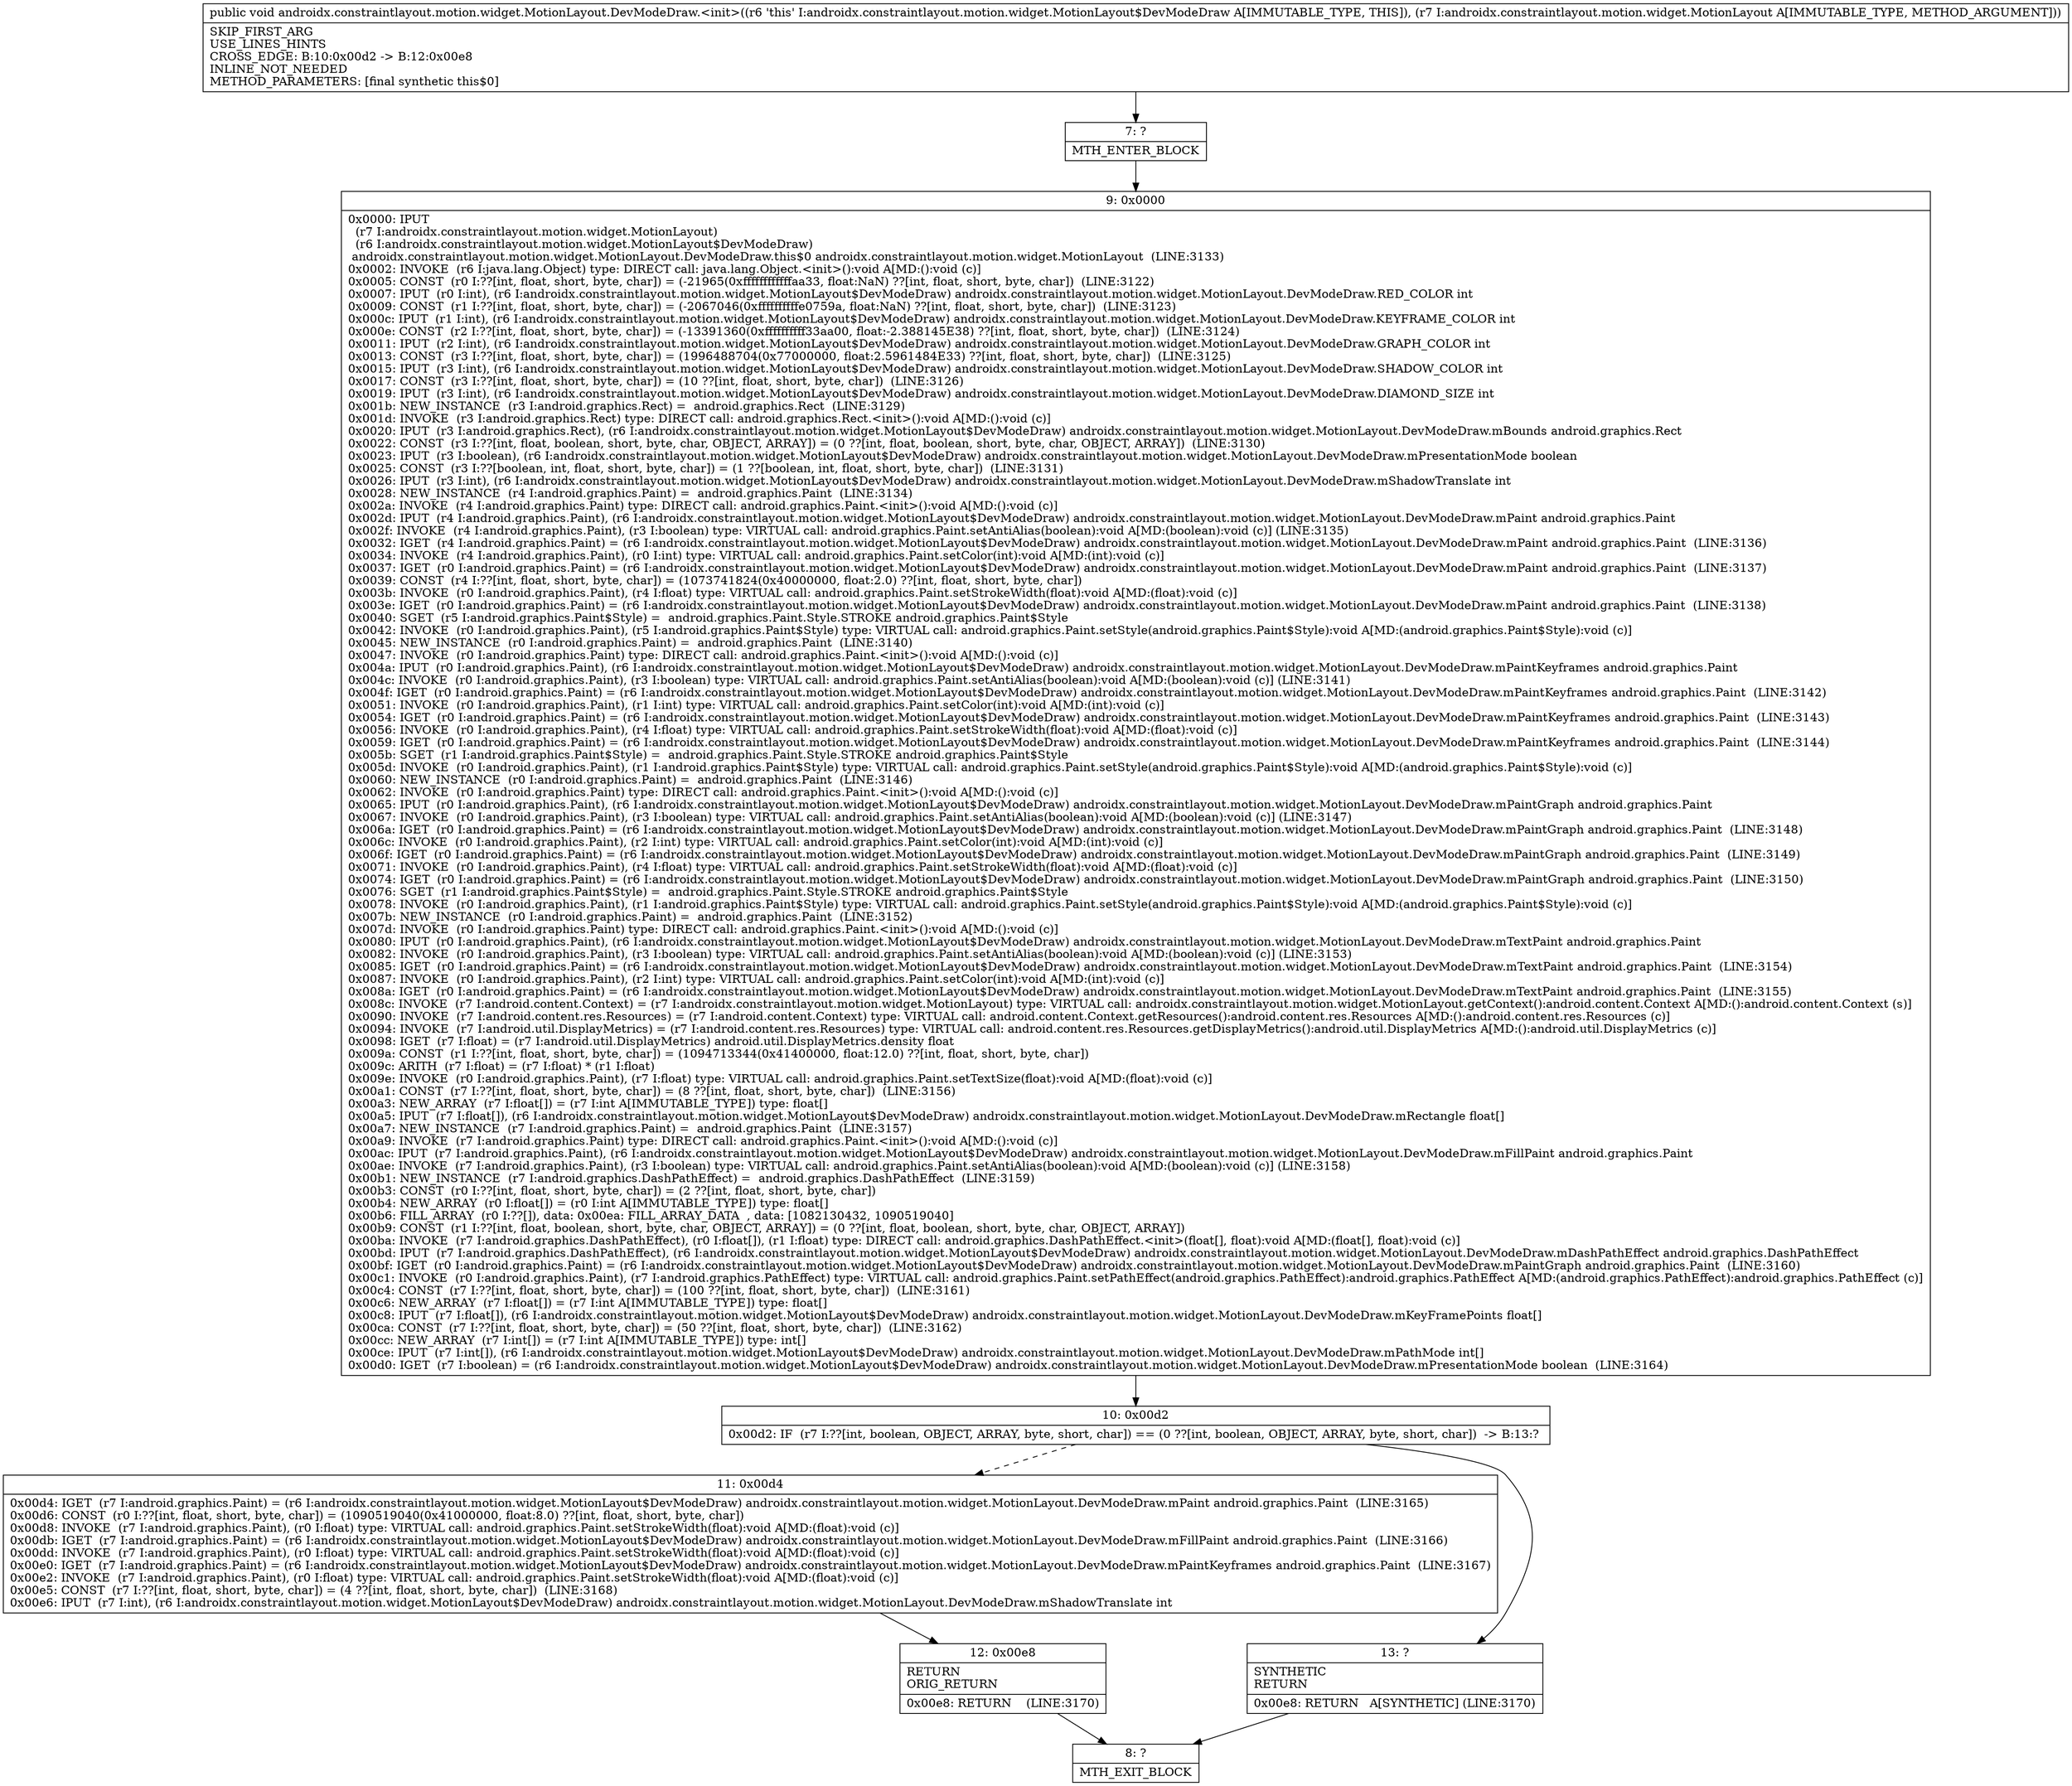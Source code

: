 digraph "CFG forandroidx.constraintlayout.motion.widget.MotionLayout.DevModeDraw.\<init\>(Landroidx\/constraintlayout\/motion\/widget\/MotionLayout;)V" {
Node_7 [shape=record,label="{7\:\ ?|MTH_ENTER_BLOCK\l}"];
Node_9 [shape=record,label="{9\:\ 0x0000|0x0000: IPUT  \l  (r7 I:androidx.constraintlayout.motion.widget.MotionLayout)\l  (r6 I:androidx.constraintlayout.motion.widget.MotionLayout$DevModeDraw)\l androidx.constraintlayout.motion.widget.MotionLayout.DevModeDraw.this$0 androidx.constraintlayout.motion.widget.MotionLayout  (LINE:3133)\l0x0002: INVOKE  (r6 I:java.lang.Object) type: DIRECT call: java.lang.Object.\<init\>():void A[MD:():void (c)]\l0x0005: CONST  (r0 I:??[int, float, short, byte, char]) = (\-21965(0xffffffffffffaa33, float:NaN) ??[int, float, short, byte, char])  (LINE:3122)\l0x0007: IPUT  (r0 I:int), (r6 I:androidx.constraintlayout.motion.widget.MotionLayout$DevModeDraw) androidx.constraintlayout.motion.widget.MotionLayout.DevModeDraw.RED_COLOR int \l0x0009: CONST  (r1 I:??[int, float, short, byte, char]) = (\-2067046(0xffffffffffe0759a, float:NaN) ??[int, float, short, byte, char])  (LINE:3123)\l0x000c: IPUT  (r1 I:int), (r6 I:androidx.constraintlayout.motion.widget.MotionLayout$DevModeDraw) androidx.constraintlayout.motion.widget.MotionLayout.DevModeDraw.KEYFRAME_COLOR int \l0x000e: CONST  (r2 I:??[int, float, short, byte, char]) = (\-13391360(0xffffffffff33aa00, float:\-2.388145E38) ??[int, float, short, byte, char])  (LINE:3124)\l0x0011: IPUT  (r2 I:int), (r6 I:androidx.constraintlayout.motion.widget.MotionLayout$DevModeDraw) androidx.constraintlayout.motion.widget.MotionLayout.DevModeDraw.GRAPH_COLOR int \l0x0013: CONST  (r3 I:??[int, float, short, byte, char]) = (1996488704(0x77000000, float:2.5961484E33) ??[int, float, short, byte, char])  (LINE:3125)\l0x0015: IPUT  (r3 I:int), (r6 I:androidx.constraintlayout.motion.widget.MotionLayout$DevModeDraw) androidx.constraintlayout.motion.widget.MotionLayout.DevModeDraw.SHADOW_COLOR int \l0x0017: CONST  (r3 I:??[int, float, short, byte, char]) = (10 ??[int, float, short, byte, char])  (LINE:3126)\l0x0019: IPUT  (r3 I:int), (r6 I:androidx.constraintlayout.motion.widget.MotionLayout$DevModeDraw) androidx.constraintlayout.motion.widget.MotionLayout.DevModeDraw.DIAMOND_SIZE int \l0x001b: NEW_INSTANCE  (r3 I:android.graphics.Rect) =  android.graphics.Rect  (LINE:3129)\l0x001d: INVOKE  (r3 I:android.graphics.Rect) type: DIRECT call: android.graphics.Rect.\<init\>():void A[MD:():void (c)]\l0x0020: IPUT  (r3 I:android.graphics.Rect), (r6 I:androidx.constraintlayout.motion.widget.MotionLayout$DevModeDraw) androidx.constraintlayout.motion.widget.MotionLayout.DevModeDraw.mBounds android.graphics.Rect \l0x0022: CONST  (r3 I:??[int, float, boolean, short, byte, char, OBJECT, ARRAY]) = (0 ??[int, float, boolean, short, byte, char, OBJECT, ARRAY])  (LINE:3130)\l0x0023: IPUT  (r3 I:boolean), (r6 I:androidx.constraintlayout.motion.widget.MotionLayout$DevModeDraw) androidx.constraintlayout.motion.widget.MotionLayout.DevModeDraw.mPresentationMode boolean \l0x0025: CONST  (r3 I:??[boolean, int, float, short, byte, char]) = (1 ??[boolean, int, float, short, byte, char])  (LINE:3131)\l0x0026: IPUT  (r3 I:int), (r6 I:androidx.constraintlayout.motion.widget.MotionLayout$DevModeDraw) androidx.constraintlayout.motion.widget.MotionLayout.DevModeDraw.mShadowTranslate int \l0x0028: NEW_INSTANCE  (r4 I:android.graphics.Paint) =  android.graphics.Paint  (LINE:3134)\l0x002a: INVOKE  (r4 I:android.graphics.Paint) type: DIRECT call: android.graphics.Paint.\<init\>():void A[MD:():void (c)]\l0x002d: IPUT  (r4 I:android.graphics.Paint), (r6 I:androidx.constraintlayout.motion.widget.MotionLayout$DevModeDraw) androidx.constraintlayout.motion.widget.MotionLayout.DevModeDraw.mPaint android.graphics.Paint \l0x002f: INVOKE  (r4 I:android.graphics.Paint), (r3 I:boolean) type: VIRTUAL call: android.graphics.Paint.setAntiAlias(boolean):void A[MD:(boolean):void (c)] (LINE:3135)\l0x0032: IGET  (r4 I:android.graphics.Paint) = (r6 I:androidx.constraintlayout.motion.widget.MotionLayout$DevModeDraw) androidx.constraintlayout.motion.widget.MotionLayout.DevModeDraw.mPaint android.graphics.Paint  (LINE:3136)\l0x0034: INVOKE  (r4 I:android.graphics.Paint), (r0 I:int) type: VIRTUAL call: android.graphics.Paint.setColor(int):void A[MD:(int):void (c)]\l0x0037: IGET  (r0 I:android.graphics.Paint) = (r6 I:androidx.constraintlayout.motion.widget.MotionLayout$DevModeDraw) androidx.constraintlayout.motion.widget.MotionLayout.DevModeDraw.mPaint android.graphics.Paint  (LINE:3137)\l0x0039: CONST  (r4 I:??[int, float, short, byte, char]) = (1073741824(0x40000000, float:2.0) ??[int, float, short, byte, char]) \l0x003b: INVOKE  (r0 I:android.graphics.Paint), (r4 I:float) type: VIRTUAL call: android.graphics.Paint.setStrokeWidth(float):void A[MD:(float):void (c)]\l0x003e: IGET  (r0 I:android.graphics.Paint) = (r6 I:androidx.constraintlayout.motion.widget.MotionLayout$DevModeDraw) androidx.constraintlayout.motion.widget.MotionLayout.DevModeDraw.mPaint android.graphics.Paint  (LINE:3138)\l0x0040: SGET  (r5 I:android.graphics.Paint$Style) =  android.graphics.Paint.Style.STROKE android.graphics.Paint$Style \l0x0042: INVOKE  (r0 I:android.graphics.Paint), (r5 I:android.graphics.Paint$Style) type: VIRTUAL call: android.graphics.Paint.setStyle(android.graphics.Paint$Style):void A[MD:(android.graphics.Paint$Style):void (c)]\l0x0045: NEW_INSTANCE  (r0 I:android.graphics.Paint) =  android.graphics.Paint  (LINE:3140)\l0x0047: INVOKE  (r0 I:android.graphics.Paint) type: DIRECT call: android.graphics.Paint.\<init\>():void A[MD:():void (c)]\l0x004a: IPUT  (r0 I:android.graphics.Paint), (r6 I:androidx.constraintlayout.motion.widget.MotionLayout$DevModeDraw) androidx.constraintlayout.motion.widget.MotionLayout.DevModeDraw.mPaintKeyframes android.graphics.Paint \l0x004c: INVOKE  (r0 I:android.graphics.Paint), (r3 I:boolean) type: VIRTUAL call: android.graphics.Paint.setAntiAlias(boolean):void A[MD:(boolean):void (c)] (LINE:3141)\l0x004f: IGET  (r0 I:android.graphics.Paint) = (r6 I:androidx.constraintlayout.motion.widget.MotionLayout$DevModeDraw) androidx.constraintlayout.motion.widget.MotionLayout.DevModeDraw.mPaintKeyframes android.graphics.Paint  (LINE:3142)\l0x0051: INVOKE  (r0 I:android.graphics.Paint), (r1 I:int) type: VIRTUAL call: android.graphics.Paint.setColor(int):void A[MD:(int):void (c)]\l0x0054: IGET  (r0 I:android.graphics.Paint) = (r6 I:androidx.constraintlayout.motion.widget.MotionLayout$DevModeDraw) androidx.constraintlayout.motion.widget.MotionLayout.DevModeDraw.mPaintKeyframes android.graphics.Paint  (LINE:3143)\l0x0056: INVOKE  (r0 I:android.graphics.Paint), (r4 I:float) type: VIRTUAL call: android.graphics.Paint.setStrokeWidth(float):void A[MD:(float):void (c)]\l0x0059: IGET  (r0 I:android.graphics.Paint) = (r6 I:androidx.constraintlayout.motion.widget.MotionLayout$DevModeDraw) androidx.constraintlayout.motion.widget.MotionLayout.DevModeDraw.mPaintKeyframes android.graphics.Paint  (LINE:3144)\l0x005b: SGET  (r1 I:android.graphics.Paint$Style) =  android.graphics.Paint.Style.STROKE android.graphics.Paint$Style \l0x005d: INVOKE  (r0 I:android.graphics.Paint), (r1 I:android.graphics.Paint$Style) type: VIRTUAL call: android.graphics.Paint.setStyle(android.graphics.Paint$Style):void A[MD:(android.graphics.Paint$Style):void (c)]\l0x0060: NEW_INSTANCE  (r0 I:android.graphics.Paint) =  android.graphics.Paint  (LINE:3146)\l0x0062: INVOKE  (r0 I:android.graphics.Paint) type: DIRECT call: android.graphics.Paint.\<init\>():void A[MD:():void (c)]\l0x0065: IPUT  (r0 I:android.graphics.Paint), (r6 I:androidx.constraintlayout.motion.widget.MotionLayout$DevModeDraw) androidx.constraintlayout.motion.widget.MotionLayout.DevModeDraw.mPaintGraph android.graphics.Paint \l0x0067: INVOKE  (r0 I:android.graphics.Paint), (r3 I:boolean) type: VIRTUAL call: android.graphics.Paint.setAntiAlias(boolean):void A[MD:(boolean):void (c)] (LINE:3147)\l0x006a: IGET  (r0 I:android.graphics.Paint) = (r6 I:androidx.constraintlayout.motion.widget.MotionLayout$DevModeDraw) androidx.constraintlayout.motion.widget.MotionLayout.DevModeDraw.mPaintGraph android.graphics.Paint  (LINE:3148)\l0x006c: INVOKE  (r0 I:android.graphics.Paint), (r2 I:int) type: VIRTUAL call: android.graphics.Paint.setColor(int):void A[MD:(int):void (c)]\l0x006f: IGET  (r0 I:android.graphics.Paint) = (r6 I:androidx.constraintlayout.motion.widget.MotionLayout$DevModeDraw) androidx.constraintlayout.motion.widget.MotionLayout.DevModeDraw.mPaintGraph android.graphics.Paint  (LINE:3149)\l0x0071: INVOKE  (r0 I:android.graphics.Paint), (r4 I:float) type: VIRTUAL call: android.graphics.Paint.setStrokeWidth(float):void A[MD:(float):void (c)]\l0x0074: IGET  (r0 I:android.graphics.Paint) = (r6 I:androidx.constraintlayout.motion.widget.MotionLayout$DevModeDraw) androidx.constraintlayout.motion.widget.MotionLayout.DevModeDraw.mPaintGraph android.graphics.Paint  (LINE:3150)\l0x0076: SGET  (r1 I:android.graphics.Paint$Style) =  android.graphics.Paint.Style.STROKE android.graphics.Paint$Style \l0x0078: INVOKE  (r0 I:android.graphics.Paint), (r1 I:android.graphics.Paint$Style) type: VIRTUAL call: android.graphics.Paint.setStyle(android.graphics.Paint$Style):void A[MD:(android.graphics.Paint$Style):void (c)]\l0x007b: NEW_INSTANCE  (r0 I:android.graphics.Paint) =  android.graphics.Paint  (LINE:3152)\l0x007d: INVOKE  (r0 I:android.graphics.Paint) type: DIRECT call: android.graphics.Paint.\<init\>():void A[MD:():void (c)]\l0x0080: IPUT  (r0 I:android.graphics.Paint), (r6 I:androidx.constraintlayout.motion.widget.MotionLayout$DevModeDraw) androidx.constraintlayout.motion.widget.MotionLayout.DevModeDraw.mTextPaint android.graphics.Paint \l0x0082: INVOKE  (r0 I:android.graphics.Paint), (r3 I:boolean) type: VIRTUAL call: android.graphics.Paint.setAntiAlias(boolean):void A[MD:(boolean):void (c)] (LINE:3153)\l0x0085: IGET  (r0 I:android.graphics.Paint) = (r6 I:androidx.constraintlayout.motion.widget.MotionLayout$DevModeDraw) androidx.constraintlayout.motion.widget.MotionLayout.DevModeDraw.mTextPaint android.graphics.Paint  (LINE:3154)\l0x0087: INVOKE  (r0 I:android.graphics.Paint), (r2 I:int) type: VIRTUAL call: android.graphics.Paint.setColor(int):void A[MD:(int):void (c)]\l0x008a: IGET  (r0 I:android.graphics.Paint) = (r6 I:androidx.constraintlayout.motion.widget.MotionLayout$DevModeDraw) androidx.constraintlayout.motion.widget.MotionLayout.DevModeDraw.mTextPaint android.graphics.Paint  (LINE:3155)\l0x008c: INVOKE  (r7 I:android.content.Context) = (r7 I:androidx.constraintlayout.motion.widget.MotionLayout) type: VIRTUAL call: androidx.constraintlayout.motion.widget.MotionLayout.getContext():android.content.Context A[MD:():android.content.Context (s)]\l0x0090: INVOKE  (r7 I:android.content.res.Resources) = (r7 I:android.content.Context) type: VIRTUAL call: android.content.Context.getResources():android.content.res.Resources A[MD:():android.content.res.Resources (c)]\l0x0094: INVOKE  (r7 I:android.util.DisplayMetrics) = (r7 I:android.content.res.Resources) type: VIRTUAL call: android.content.res.Resources.getDisplayMetrics():android.util.DisplayMetrics A[MD:():android.util.DisplayMetrics (c)]\l0x0098: IGET  (r7 I:float) = (r7 I:android.util.DisplayMetrics) android.util.DisplayMetrics.density float \l0x009a: CONST  (r1 I:??[int, float, short, byte, char]) = (1094713344(0x41400000, float:12.0) ??[int, float, short, byte, char]) \l0x009c: ARITH  (r7 I:float) = (r7 I:float) * (r1 I:float) \l0x009e: INVOKE  (r0 I:android.graphics.Paint), (r7 I:float) type: VIRTUAL call: android.graphics.Paint.setTextSize(float):void A[MD:(float):void (c)]\l0x00a1: CONST  (r7 I:??[int, float, short, byte, char]) = (8 ??[int, float, short, byte, char])  (LINE:3156)\l0x00a3: NEW_ARRAY  (r7 I:float[]) = (r7 I:int A[IMMUTABLE_TYPE]) type: float[] \l0x00a5: IPUT  (r7 I:float[]), (r6 I:androidx.constraintlayout.motion.widget.MotionLayout$DevModeDraw) androidx.constraintlayout.motion.widget.MotionLayout.DevModeDraw.mRectangle float[] \l0x00a7: NEW_INSTANCE  (r7 I:android.graphics.Paint) =  android.graphics.Paint  (LINE:3157)\l0x00a9: INVOKE  (r7 I:android.graphics.Paint) type: DIRECT call: android.graphics.Paint.\<init\>():void A[MD:():void (c)]\l0x00ac: IPUT  (r7 I:android.graphics.Paint), (r6 I:androidx.constraintlayout.motion.widget.MotionLayout$DevModeDraw) androidx.constraintlayout.motion.widget.MotionLayout.DevModeDraw.mFillPaint android.graphics.Paint \l0x00ae: INVOKE  (r7 I:android.graphics.Paint), (r3 I:boolean) type: VIRTUAL call: android.graphics.Paint.setAntiAlias(boolean):void A[MD:(boolean):void (c)] (LINE:3158)\l0x00b1: NEW_INSTANCE  (r7 I:android.graphics.DashPathEffect) =  android.graphics.DashPathEffect  (LINE:3159)\l0x00b3: CONST  (r0 I:??[int, float, short, byte, char]) = (2 ??[int, float, short, byte, char]) \l0x00b4: NEW_ARRAY  (r0 I:float[]) = (r0 I:int A[IMMUTABLE_TYPE]) type: float[] \l0x00b6: FILL_ARRAY  (r0 I:??[]), data: 0x00ea: FILL_ARRAY_DATA  , data: [1082130432, 1090519040] \l0x00b9: CONST  (r1 I:??[int, float, boolean, short, byte, char, OBJECT, ARRAY]) = (0 ??[int, float, boolean, short, byte, char, OBJECT, ARRAY]) \l0x00ba: INVOKE  (r7 I:android.graphics.DashPathEffect), (r0 I:float[]), (r1 I:float) type: DIRECT call: android.graphics.DashPathEffect.\<init\>(float[], float):void A[MD:(float[], float):void (c)]\l0x00bd: IPUT  (r7 I:android.graphics.DashPathEffect), (r6 I:androidx.constraintlayout.motion.widget.MotionLayout$DevModeDraw) androidx.constraintlayout.motion.widget.MotionLayout.DevModeDraw.mDashPathEffect android.graphics.DashPathEffect \l0x00bf: IGET  (r0 I:android.graphics.Paint) = (r6 I:androidx.constraintlayout.motion.widget.MotionLayout$DevModeDraw) androidx.constraintlayout.motion.widget.MotionLayout.DevModeDraw.mPaintGraph android.graphics.Paint  (LINE:3160)\l0x00c1: INVOKE  (r0 I:android.graphics.Paint), (r7 I:android.graphics.PathEffect) type: VIRTUAL call: android.graphics.Paint.setPathEffect(android.graphics.PathEffect):android.graphics.PathEffect A[MD:(android.graphics.PathEffect):android.graphics.PathEffect (c)]\l0x00c4: CONST  (r7 I:??[int, float, short, byte, char]) = (100 ??[int, float, short, byte, char])  (LINE:3161)\l0x00c6: NEW_ARRAY  (r7 I:float[]) = (r7 I:int A[IMMUTABLE_TYPE]) type: float[] \l0x00c8: IPUT  (r7 I:float[]), (r6 I:androidx.constraintlayout.motion.widget.MotionLayout$DevModeDraw) androidx.constraintlayout.motion.widget.MotionLayout.DevModeDraw.mKeyFramePoints float[] \l0x00ca: CONST  (r7 I:??[int, float, short, byte, char]) = (50 ??[int, float, short, byte, char])  (LINE:3162)\l0x00cc: NEW_ARRAY  (r7 I:int[]) = (r7 I:int A[IMMUTABLE_TYPE]) type: int[] \l0x00ce: IPUT  (r7 I:int[]), (r6 I:androidx.constraintlayout.motion.widget.MotionLayout$DevModeDraw) androidx.constraintlayout.motion.widget.MotionLayout.DevModeDraw.mPathMode int[] \l0x00d0: IGET  (r7 I:boolean) = (r6 I:androidx.constraintlayout.motion.widget.MotionLayout$DevModeDraw) androidx.constraintlayout.motion.widget.MotionLayout.DevModeDraw.mPresentationMode boolean  (LINE:3164)\l}"];
Node_10 [shape=record,label="{10\:\ 0x00d2|0x00d2: IF  (r7 I:??[int, boolean, OBJECT, ARRAY, byte, short, char]) == (0 ??[int, boolean, OBJECT, ARRAY, byte, short, char])  \-\> B:13:? \l}"];
Node_11 [shape=record,label="{11\:\ 0x00d4|0x00d4: IGET  (r7 I:android.graphics.Paint) = (r6 I:androidx.constraintlayout.motion.widget.MotionLayout$DevModeDraw) androidx.constraintlayout.motion.widget.MotionLayout.DevModeDraw.mPaint android.graphics.Paint  (LINE:3165)\l0x00d6: CONST  (r0 I:??[int, float, short, byte, char]) = (1090519040(0x41000000, float:8.0) ??[int, float, short, byte, char]) \l0x00d8: INVOKE  (r7 I:android.graphics.Paint), (r0 I:float) type: VIRTUAL call: android.graphics.Paint.setStrokeWidth(float):void A[MD:(float):void (c)]\l0x00db: IGET  (r7 I:android.graphics.Paint) = (r6 I:androidx.constraintlayout.motion.widget.MotionLayout$DevModeDraw) androidx.constraintlayout.motion.widget.MotionLayout.DevModeDraw.mFillPaint android.graphics.Paint  (LINE:3166)\l0x00dd: INVOKE  (r7 I:android.graphics.Paint), (r0 I:float) type: VIRTUAL call: android.graphics.Paint.setStrokeWidth(float):void A[MD:(float):void (c)]\l0x00e0: IGET  (r7 I:android.graphics.Paint) = (r6 I:androidx.constraintlayout.motion.widget.MotionLayout$DevModeDraw) androidx.constraintlayout.motion.widget.MotionLayout.DevModeDraw.mPaintKeyframes android.graphics.Paint  (LINE:3167)\l0x00e2: INVOKE  (r7 I:android.graphics.Paint), (r0 I:float) type: VIRTUAL call: android.graphics.Paint.setStrokeWidth(float):void A[MD:(float):void (c)]\l0x00e5: CONST  (r7 I:??[int, float, short, byte, char]) = (4 ??[int, float, short, byte, char])  (LINE:3168)\l0x00e6: IPUT  (r7 I:int), (r6 I:androidx.constraintlayout.motion.widget.MotionLayout$DevModeDraw) androidx.constraintlayout.motion.widget.MotionLayout.DevModeDraw.mShadowTranslate int \l}"];
Node_12 [shape=record,label="{12\:\ 0x00e8|RETURN\lORIG_RETURN\l|0x00e8: RETURN    (LINE:3170)\l}"];
Node_8 [shape=record,label="{8\:\ ?|MTH_EXIT_BLOCK\l}"];
Node_13 [shape=record,label="{13\:\ ?|SYNTHETIC\lRETURN\l|0x00e8: RETURN   A[SYNTHETIC] (LINE:3170)\l}"];
MethodNode[shape=record,label="{public void androidx.constraintlayout.motion.widget.MotionLayout.DevModeDraw.\<init\>((r6 'this' I:androidx.constraintlayout.motion.widget.MotionLayout$DevModeDraw A[IMMUTABLE_TYPE, THIS]), (r7 I:androidx.constraintlayout.motion.widget.MotionLayout A[IMMUTABLE_TYPE, METHOD_ARGUMENT]))  | SKIP_FIRST_ARG\lUSE_LINES_HINTS\lCROSS_EDGE: B:10:0x00d2 \-\> B:12:0x00e8\lINLINE_NOT_NEEDED\lMETHOD_PARAMETERS: [final synthetic this$0]\l}"];
MethodNode -> Node_7;Node_7 -> Node_9;
Node_9 -> Node_10;
Node_10 -> Node_11[style=dashed];
Node_10 -> Node_13;
Node_11 -> Node_12;
Node_12 -> Node_8;
Node_13 -> Node_8;
}

